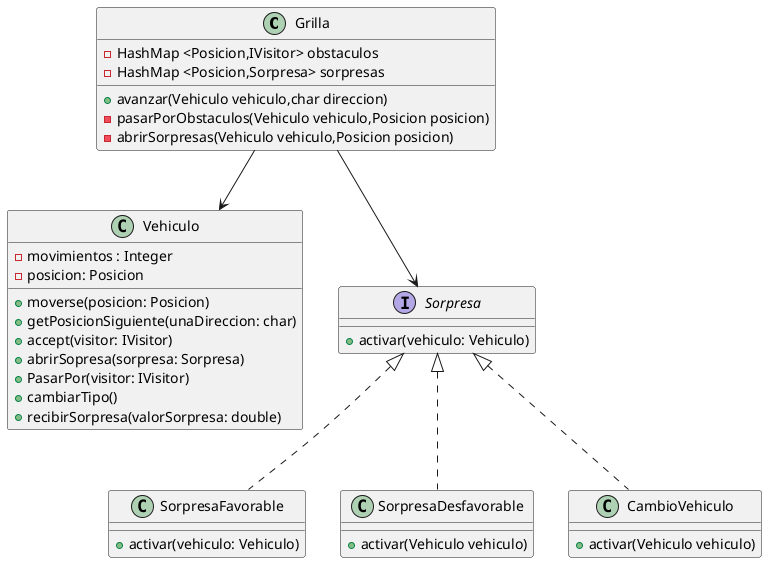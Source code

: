 @startuml
class Grilla{
    - HashMap <Posicion,IVisitor> obstaculos
    - HashMap <Posicion,Sorpresa> sorpresas
+ avanzar(Vehiculo vehiculo,char direccion)
- pasarPorObstaculos(Vehiculo vehiculo,Posicion posicion)
- abrirSorpresas(Vehiculo vehiculo,Posicion posicion)
}

class Vehiculo{
    - movimientos : Integer
    - posicion: Posicion
    + moverse(posicion: Posicion)
    + getPosicionSiguiente(unaDireccion: char)
    + accept(visitor: IVisitor)
    + abrirSopresa(sorpresa: Sorpresa)
    + PasarPor(visitor: IVisitor)
    + cambiarTipo()
    + recibirSorpresa(valorSorpresa: double)
}

interface Sorpresa{
    + activar(vehiculo: Vehiculo)

}
class SorpresaFavorable {
    + activar(vehiculo: Vehiculo)
}

class SorpresaDesfavorable{
+activar(Vehiculo vehiculo)
}

class CambioVehiculo {
    + activar(Vehiculo vehiculo)
}

Grilla --> Sorpresa
Grilla --> Vehiculo
Sorpresa <|..  SorpresaFavorable
Sorpresa <|..  SorpresaDesfavorable
Sorpresa <|.. CambioVehiculo

@enduml